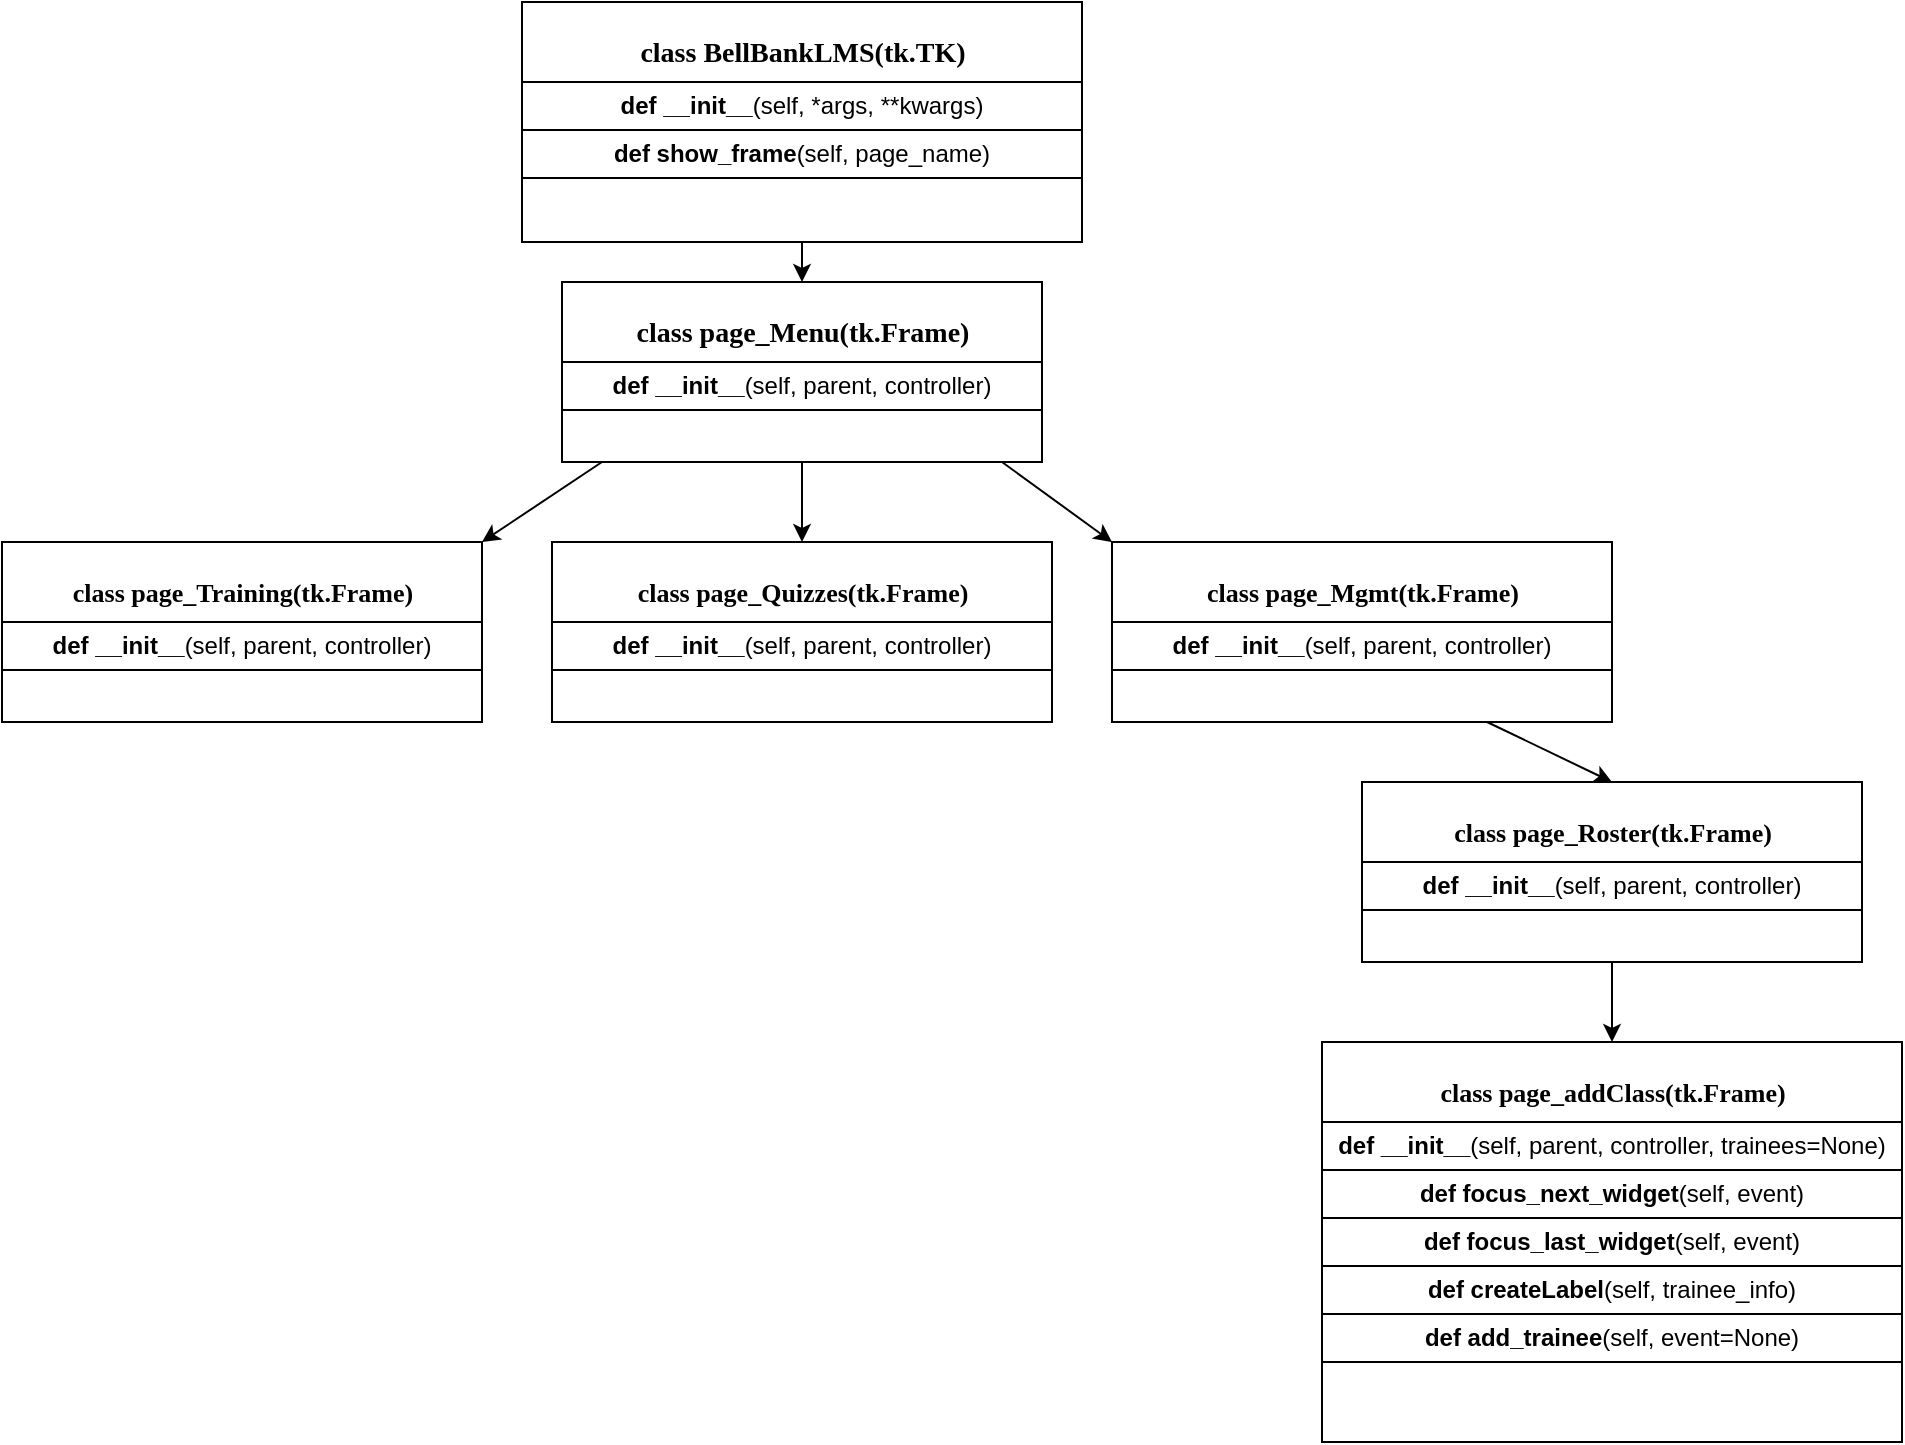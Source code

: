 <mxfile version="13.4.6" type="github"><diagram name="Page-1" id="6133507b-19e7-1e82-6fc7-422aa6c4b21f"><mxGraphModel dx="1422" dy="762" grid="1" gridSize="10" guides="1" tooltips="1" connect="1" arrows="1" fold="1" page="1" pageScale="1" pageWidth="1100" pageHeight="850" background="#ffffff" math="0" shadow="0"><root><mxCell id="0"/><mxCell id="1" parent="0"/><mxCell id="78961159f06e98e8-17" value="&lt;p&gt;&lt;font style=&quot;line-height: 100% ; font-size: 14px&quot;&gt;class BellBankLMS(tk.TK)&lt;/font&gt;&lt;/p&gt;" style="swimlane;html=1;fontStyle=1;align=center;verticalAlign=top;childLayout=stackLayout;horizontal=1;startSize=40;horizontalStack=0;resizeParent=1;resizeLast=0;collapsible=1;marginBottom=0;swimlaneFillColor=#ffffff;rounded=0;shadow=0;comic=0;labelBackgroundColor=none;strokeWidth=1;fillColor=none;fontFamily=Verdana;fontSize=12" parent="1" vertex="1"><mxGeometry x="360" y="40" width="280" height="120" as="geometry"><mxRectangle x="40" y="40" width="230" height="40" as="alternateBounds"/></mxGeometry></mxCell><mxCell id="rQJpm7YTAjzAsKCCHpnl-1" value="&lt;b&gt;def __init__&lt;/b&gt;(self, *args, **kwargs)" style="rounded=0;whiteSpace=wrap;html=1;" vertex="1" parent="78961159f06e98e8-17"><mxGeometry y="40" width="280" height="24" as="geometry"/></mxCell><mxCell id="rQJpm7YTAjzAsKCCHpnl-2" value="&lt;b&gt;def show_frame&lt;/b&gt;(self, page_name)" style="rounded=0;whiteSpace=wrap;html=1;" vertex="1" parent="78961159f06e98e8-17"><mxGeometry y="64" width="280" height="24" as="geometry"/></mxCell><mxCell id="rQJpm7YTAjzAsKCCHpnl-4" value="&lt;p&gt;&lt;font style=&quot;line-height: 100% ; font-size: 14px&quot;&gt;class page_Menu(tk.Frame)&lt;/font&gt;&lt;/p&gt;" style="swimlane;html=1;fontStyle=1;align=center;verticalAlign=top;childLayout=stackLayout;horizontal=1;startSize=40;horizontalStack=0;resizeParent=1;resizeLast=0;collapsible=1;marginBottom=0;swimlaneFillColor=#ffffff;rounded=0;shadow=0;comic=0;labelBackgroundColor=none;strokeWidth=1;fillColor=none;fontFamily=Verdana;fontSize=12" vertex="1" parent="1"><mxGeometry x="380" y="180" width="240" height="90" as="geometry"><mxRectangle x="40" y="40" width="230" height="40" as="alternateBounds"/></mxGeometry></mxCell><mxCell id="rQJpm7YTAjzAsKCCHpnl-5" value="&lt;b&gt;def __init__&lt;/b&gt;(self, parent, controller)" style="rounded=0;whiteSpace=wrap;html=1;" vertex="1" parent="rQJpm7YTAjzAsKCCHpnl-4"><mxGeometry y="40" width="240" height="24" as="geometry"/></mxCell><mxCell id="rQJpm7YTAjzAsKCCHpnl-16" value="" style="endArrow=classic;html=1;exitX=0.5;exitY=1;exitDx=0;exitDy=0;entryX=0.5;entryY=0;entryDx=0;entryDy=0;" edge="1" parent="1" source="78961159f06e98e8-17" target="rQJpm7YTAjzAsKCCHpnl-4"><mxGeometry width="50" height="50" relative="1" as="geometry"><mxPoint x="560" y="260" as="sourcePoint"/><mxPoint x="610" y="210" as="targetPoint"/></mxGeometry></mxCell><mxCell id="rQJpm7YTAjzAsKCCHpnl-17" value="" style="endArrow=classic;html=1;entryX=1;entryY=0;entryDx=0;entryDy=0;" edge="1" parent="1" target="rQJpm7YTAjzAsKCCHpnl-7"><mxGeometry width="50" height="50" relative="1" as="geometry"><mxPoint x="400" y="270" as="sourcePoint"/><mxPoint x="510" y="190" as="targetPoint"/></mxGeometry></mxCell><mxCell id="rQJpm7YTAjzAsKCCHpnl-18" value="" style="endArrow=classic;html=1;exitX=0.5;exitY=1;exitDx=0;exitDy=0;entryX=0.5;entryY=0;entryDx=0;entryDy=0;" edge="1" parent="1" source="rQJpm7YTAjzAsKCCHpnl-4" target="rQJpm7YTAjzAsKCCHpnl-12"><mxGeometry width="50" height="50" relative="1" as="geometry"><mxPoint x="450" y="280" as="sourcePoint"/><mxPoint x="350" y="310" as="targetPoint"/></mxGeometry></mxCell><mxCell id="rQJpm7YTAjzAsKCCHpnl-19" value="" style="endArrow=classic;html=1;entryX=0;entryY=0;entryDx=0;entryDy=0;" edge="1" parent="1" target="rQJpm7YTAjzAsKCCHpnl-14"><mxGeometry width="50" height="50" relative="1" as="geometry"><mxPoint x="600" y="270" as="sourcePoint"/><mxPoint x="510" y="310" as="targetPoint"/></mxGeometry></mxCell><mxCell id="rQJpm7YTAjzAsKCCHpnl-12" value="&lt;p&gt;&lt;font style=&quot;line-height: 100% ; font-size: 13px&quot;&gt;class page_Quizzes(tk.Frame)&lt;/font&gt;&lt;/p&gt;" style="swimlane;html=1;fontStyle=1;align=center;verticalAlign=top;childLayout=stackLayout;horizontal=1;startSize=40;horizontalStack=0;resizeParent=1;resizeLast=0;collapsible=1;marginBottom=0;swimlaneFillColor=#ffffff;rounded=0;shadow=0;comic=0;labelBackgroundColor=none;strokeWidth=1;fillColor=none;fontFamily=Verdana;fontSize=12" vertex="1" parent="1"><mxGeometry x="375" y="310" width="250" height="90" as="geometry"><mxRectangle x="40" y="40" width="230" height="40" as="alternateBounds"/></mxGeometry></mxCell><mxCell id="rQJpm7YTAjzAsKCCHpnl-13" value="&lt;b&gt;def __init__&lt;/b&gt;(self, parent, controller)" style="rounded=0;whiteSpace=wrap;html=1;" vertex="1" parent="rQJpm7YTAjzAsKCCHpnl-12"><mxGeometry y="40" width="250" height="24" as="geometry"/></mxCell><mxCell id="rQJpm7YTAjzAsKCCHpnl-14" value="&lt;p&gt;&lt;font style=&quot;line-height: 100% ; font-size: 13px&quot;&gt;class page_Mgmt(tk.Frame)&lt;/font&gt;&lt;/p&gt;" style="swimlane;html=1;fontStyle=1;align=center;verticalAlign=top;childLayout=stackLayout;horizontal=1;startSize=40;horizontalStack=0;resizeParent=1;resizeLast=0;collapsible=1;marginBottom=0;swimlaneFillColor=#ffffff;rounded=0;shadow=0;comic=0;labelBackgroundColor=none;strokeWidth=1;fillColor=none;fontFamily=Verdana;fontSize=12" vertex="1" parent="1"><mxGeometry x="655" y="310" width="250" height="90" as="geometry"><mxRectangle x="40" y="40" width="230" height="40" as="alternateBounds"/></mxGeometry></mxCell><mxCell id="rQJpm7YTAjzAsKCCHpnl-15" value="&lt;b&gt;def __init__&lt;/b&gt;(self, parent, controller)" style="rounded=0;whiteSpace=wrap;html=1;" vertex="1" parent="rQJpm7YTAjzAsKCCHpnl-14"><mxGeometry y="40" width="250" height="24" as="geometry"/></mxCell><mxCell id="rQJpm7YTAjzAsKCCHpnl-7" value="&lt;p&gt;&lt;font style=&quot;line-height: 100% ; font-size: 13px&quot;&gt;class page_Training(tk.Frame)&lt;/font&gt;&lt;/p&gt;" style="swimlane;html=1;fontStyle=1;align=center;verticalAlign=top;childLayout=stackLayout;horizontal=1;startSize=40;horizontalStack=0;resizeParent=1;resizeLast=0;collapsible=1;marginBottom=0;swimlaneFillColor=#ffffff;rounded=0;shadow=0;comic=0;labelBackgroundColor=none;strokeWidth=1;fillColor=none;fontFamily=Verdana;fontSize=12" vertex="1" parent="1"><mxGeometry x="100" y="310" width="240" height="90" as="geometry"><mxRectangle x="40" y="40" width="230" height="40" as="alternateBounds"/></mxGeometry></mxCell><mxCell id="rQJpm7YTAjzAsKCCHpnl-9" value="&lt;b&gt;def __init__&lt;/b&gt;(self, parent, controller)" style="rounded=0;whiteSpace=wrap;html=1;" vertex="1" parent="rQJpm7YTAjzAsKCCHpnl-7"><mxGeometry y="40" width="240" height="24" as="geometry"/></mxCell><mxCell id="rQJpm7YTAjzAsKCCHpnl-23" value="" style="endArrow=classic;html=1;entryX=0.5;entryY=0;entryDx=0;entryDy=0;exitX=0.75;exitY=1;exitDx=0;exitDy=0;" edge="1" parent="1" source="rQJpm7YTAjzAsKCCHpnl-14" target="rQJpm7YTAjzAsKCCHpnl-21"><mxGeometry width="50" height="50" relative="1" as="geometry"><mxPoint x="610" y="280" as="sourcePoint"/><mxPoint x="665" y="320" as="targetPoint"/></mxGeometry></mxCell><mxCell id="rQJpm7YTAjzAsKCCHpnl-21" value="&lt;p&gt;&lt;font style=&quot;line-height: 100% ; font-size: 13px&quot;&gt;class page_Roster(tk.Frame)&lt;/font&gt;&lt;/p&gt;" style="swimlane;html=1;fontStyle=1;align=center;verticalAlign=top;childLayout=stackLayout;horizontal=1;startSize=40;horizontalStack=0;resizeParent=1;resizeLast=0;collapsible=1;marginBottom=0;swimlaneFillColor=#ffffff;rounded=0;shadow=0;comic=0;labelBackgroundColor=none;strokeWidth=1;fillColor=none;fontFamily=Verdana;fontSize=12" vertex="1" parent="1"><mxGeometry x="780" y="430" width="250" height="90" as="geometry"><mxRectangle x="40" y="40" width="230" height="40" as="alternateBounds"/></mxGeometry></mxCell><mxCell id="rQJpm7YTAjzAsKCCHpnl-22" value="&lt;b&gt;def __init__&lt;/b&gt;(self, parent, controller)" style="rounded=0;whiteSpace=wrap;html=1;" vertex="1" parent="rQJpm7YTAjzAsKCCHpnl-21"><mxGeometry y="40" width="250" height="24" as="geometry"/></mxCell><mxCell id="rQJpm7YTAjzAsKCCHpnl-25" value="" style="endArrow=classic;html=1;entryX=0.5;entryY=0;entryDx=0;entryDy=0;exitX=0.5;exitY=1;exitDx=0;exitDy=0;" edge="1" parent="1" target="rQJpm7YTAjzAsKCCHpnl-26" source="rQJpm7YTAjzAsKCCHpnl-21"><mxGeometry width="50" height="50" relative="1" as="geometry"><mxPoint x="885" y="500" as="sourcePoint"/><mxPoint x="665" y="450" as="targetPoint"/></mxGeometry></mxCell><mxCell id="rQJpm7YTAjzAsKCCHpnl-26" value="&lt;p&gt;&lt;font style=&quot;line-height: 100% ; font-size: 13px&quot;&gt;class page_addClass(tk.Frame)&lt;/font&gt;&lt;/p&gt;" style="swimlane;html=1;fontStyle=1;align=center;verticalAlign=top;childLayout=stackLayout;horizontal=1;startSize=40;horizontalStack=0;resizeParent=1;resizeLast=0;collapsible=1;marginBottom=0;swimlaneFillColor=#ffffff;rounded=0;shadow=0;comic=0;labelBackgroundColor=none;strokeWidth=1;fillColor=none;fontFamily=Verdana;fontSize=12" vertex="1" parent="1"><mxGeometry x="760" y="560" width="290" height="200" as="geometry"><mxRectangle x="40" y="40" width="230" height="40" as="alternateBounds"/></mxGeometry></mxCell><mxCell id="rQJpm7YTAjzAsKCCHpnl-27" value="&lt;b&gt;def __init__&lt;/b&gt;(self, parent, controller, trainees=None)" style="rounded=0;whiteSpace=wrap;html=1;" vertex="1" parent="rQJpm7YTAjzAsKCCHpnl-26"><mxGeometry y="40" width="290" height="24" as="geometry"/></mxCell><mxCell id="rQJpm7YTAjzAsKCCHpnl-28" value="&lt;b&gt;def focus_next_widget&lt;/b&gt;(self, event)" style="rounded=0;whiteSpace=wrap;html=1;" vertex="1" parent="rQJpm7YTAjzAsKCCHpnl-26"><mxGeometry y="64" width="290" height="24" as="geometry"/></mxCell><mxCell id="rQJpm7YTAjzAsKCCHpnl-29" value="&lt;b&gt;def focus_last_widget&lt;/b&gt;(self, event)" style="rounded=0;whiteSpace=wrap;html=1;" vertex="1" parent="rQJpm7YTAjzAsKCCHpnl-26"><mxGeometry y="88" width="290" height="24" as="geometry"/></mxCell><mxCell id="rQJpm7YTAjzAsKCCHpnl-30" value="&lt;b&gt;def&amp;nbsp;createLabel&lt;/b&gt;(self, trainee_info)" style="rounded=0;whiteSpace=wrap;html=1;" vertex="1" parent="rQJpm7YTAjzAsKCCHpnl-26"><mxGeometry y="112" width="290" height="24" as="geometry"/></mxCell><mxCell id="rQJpm7YTAjzAsKCCHpnl-31" value="&lt;b&gt;def add_trainee&lt;/b&gt;(self, event=None)" style="rounded=0;whiteSpace=wrap;html=1;" vertex="1" parent="rQJpm7YTAjzAsKCCHpnl-26"><mxGeometry y="136" width="290" height="24" as="geometry"/></mxCell></root></mxGraphModel></diagram></mxfile>